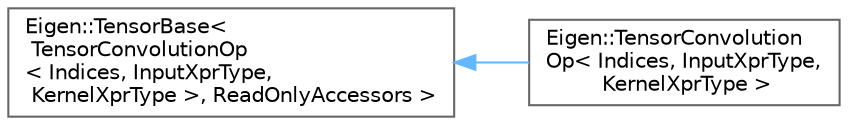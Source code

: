 digraph "类继承关系图"
{
 // LATEX_PDF_SIZE
  bgcolor="transparent";
  edge [fontname=Helvetica,fontsize=10,labelfontname=Helvetica,labelfontsize=10];
  node [fontname=Helvetica,fontsize=10,shape=box,height=0.2,width=0.4];
  rankdir="LR";
  Node0 [id="Node000000",label="Eigen::TensorBase\<\l TensorConvolutionOp\l\< Indices, InputXprType,\l KernelXprType \>, ReadOnlyAccessors \>",height=0.2,width=0.4,color="grey40", fillcolor="white", style="filled",URL="$class_eigen_1_1_tensor_base.html",tooltip=" "];
  Node0 -> Node1 [id="edge4745_Node000000_Node000001",dir="back",color="steelblue1",style="solid",tooltip=" "];
  Node1 [id="Node000001",label="Eigen::TensorConvolution\lOp\< Indices, InputXprType,\l KernelXprType \>",height=0.2,width=0.4,color="grey40", fillcolor="white", style="filled",URL="$class_eigen_1_1_tensor_convolution_op.html",tooltip=" "];
}
